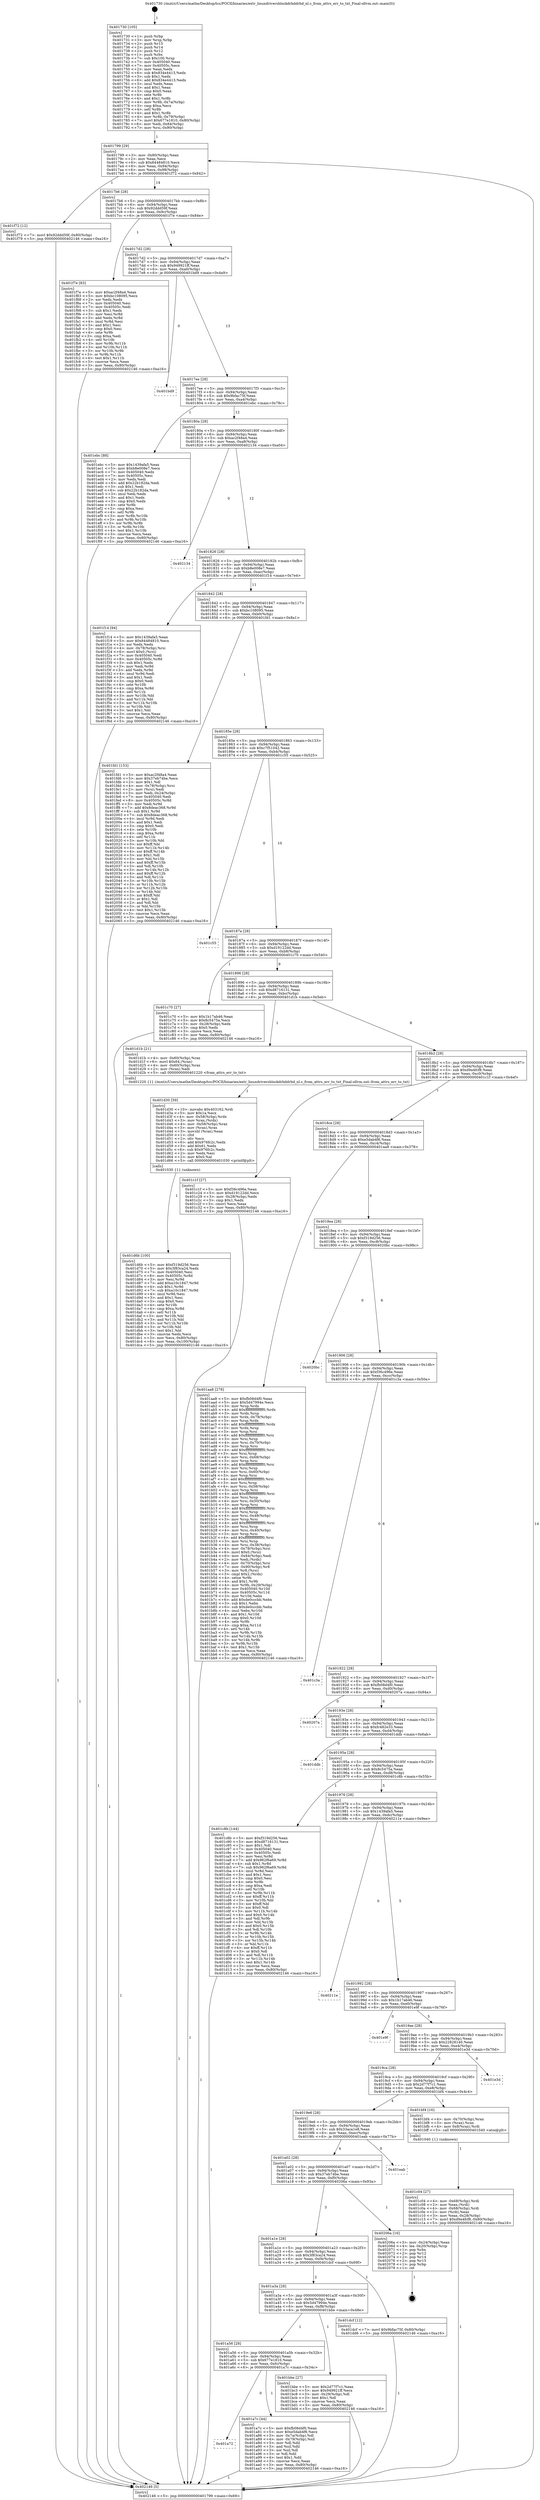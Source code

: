 digraph "0x401730" {
  label = "0x401730 (/mnt/c/Users/mathe/Desktop/tcc/POCII/binaries/extr_linuxdriversblockdrbddrbd_nl.c_from_attrs_err_to_txt_Final-ollvm.out::main(0))"
  labelloc = "t"
  node[shape=record]

  Entry [label="",width=0.3,height=0.3,shape=circle,fillcolor=black,style=filled]
  "0x401799" [label="{
     0x401799 [29]\l
     | [instrs]\l
     &nbsp;&nbsp;0x401799 \<+3\>: mov -0x80(%rbp),%eax\l
     &nbsp;&nbsp;0x40179c \<+2\>: mov %eax,%ecx\l
     &nbsp;&nbsp;0x40179e \<+6\>: sub $0x84484810,%ecx\l
     &nbsp;&nbsp;0x4017a4 \<+6\>: mov %eax,-0x94(%rbp)\l
     &nbsp;&nbsp;0x4017aa \<+6\>: mov %ecx,-0x98(%rbp)\l
     &nbsp;&nbsp;0x4017b0 \<+6\>: je 0000000000401f72 \<main+0x842\>\l
  }"]
  "0x401f72" [label="{
     0x401f72 [12]\l
     | [instrs]\l
     &nbsp;&nbsp;0x401f72 \<+7\>: movl $0x92ddd59f,-0x80(%rbp)\l
     &nbsp;&nbsp;0x401f79 \<+5\>: jmp 0000000000402146 \<main+0xa16\>\l
  }"]
  "0x4017b6" [label="{
     0x4017b6 [28]\l
     | [instrs]\l
     &nbsp;&nbsp;0x4017b6 \<+5\>: jmp 00000000004017bb \<main+0x8b\>\l
     &nbsp;&nbsp;0x4017bb \<+6\>: mov -0x94(%rbp),%eax\l
     &nbsp;&nbsp;0x4017c1 \<+5\>: sub $0x92ddd59f,%eax\l
     &nbsp;&nbsp;0x4017c6 \<+6\>: mov %eax,-0x9c(%rbp)\l
     &nbsp;&nbsp;0x4017cc \<+6\>: je 0000000000401f7e \<main+0x84e\>\l
  }"]
  Exit [label="",width=0.3,height=0.3,shape=circle,fillcolor=black,style=filled,peripheries=2]
  "0x401f7e" [label="{
     0x401f7e [83]\l
     | [instrs]\l
     &nbsp;&nbsp;0x401f7e \<+5\>: mov $0xac2f48a4,%eax\l
     &nbsp;&nbsp;0x401f83 \<+5\>: mov $0xbc108095,%ecx\l
     &nbsp;&nbsp;0x401f88 \<+2\>: xor %edx,%edx\l
     &nbsp;&nbsp;0x401f8a \<+7\>: mov 0x405040,%esi\l
     &nbsp;&nbsp;0x401f91 \<+7\>: mov 0x40505c,%edi\l
     &nbsp;&nbsp;0x401f98 \<+3\>: sub $0x1,%edx\l
     &nbsp;&nbsp;0x401f9b \<+3\>: mov %esi,%r8d\l
     &nbsp;&nbsp;0x401f9e \<+3\>: add %edx,%r8d\l
     &nbsp;&nbsp;0x401fa1 \<+4\>: imul %r8d,%esi\l
     &nbsp;&nbsp;0x401fa5 \<+3\>: and $0x1,%esi\l
     &nbsp;&nbsp;0x401fa8 \<+3\>: cmp $0x0,%esi\l
     &nbsp;&nbsp;0x401fab \<+4\>: sete %r9b\l
     &nbsp;&nbsp;0x401faf \<+3\>: cmp $0xa,%edi\l
     &nbsp;&nbsp;0x401fb2 \<+4\>: setl %r10b\l
     &nbsp;&nbsp;0x401fb6 \<+3\>: mov %r9b,%r11b\l
     &nbsp;&nbsp;0x401fb9 \<+3\>: and %r10b,%r11b\l
     &nbsp;&nbsp;0x401fbc \<+3\>: xor %r10b,%r9b\l
     &nbsp;&nbsp;0x401fbf \<+3\>: or %r9b,%r11b\l
     &nbsp;&nbsp;0x401fc2 \<+4\>: test $0x1,%r11b\l
     &nbsp;&nbsp;0x401fc6 \<+3\>: cmovne %ecx,%eax\l
     &nbsp;&nbsp;0x401fc9 \<+3\>: mov %eax,-0x80(%rbp)\l
     &nbsp;&nbsp;0x401fcc \<+5\>: jmp 0000000000402146 \<main+0xa16\>\l
  }"]
  "0x4017d2" [label="{
     0x4017d2 [28]\l
     | [instrs]\l
     &nbsp;&nbsp;0x4017d2 \<+5\>: jmp 00000000004017d7 \<main+0xa7\>\l
     &nbsp;&nbsp;0x4017d7 \<+6\>: mov -0x94(%rbp),%eax\l
     &nbsp;&nbsp;0x4017dd \<+5\>: sub $0x949921ff,%eax\l
     &nbsp;&nbsp;0x4017e2 \<+6\>: mov %eax,-0xa0(%rbp)\l
     &nbsp;&nbsp;0x4017e8 \<+6\>: je 0000000000401bd9 \<main+0x4a9\>\l
  }"]
  "0x401d6b" [label="{
     0x401d6b [100]\l
     | [instrs]\l
     &nbsp;&nbsp;0x401d6b \<+5\>: mov $0xf319d256,%ecx\l
     &nbsp;&nbsp;0x401d70 \<+5\>: mov $0x3f83ca24,%edx\l
     &nbsp;&nbsp;0x401d75 \<+7\>: mov 0x405040,%esi\l
     &nbsp;&nbsp;0x401d7c \<+8\>: mov 0x40505c,%r8d\l
     &nbsp;&nbsp;0x401d84 \<+3\>: mov %esi,%r9d\l
     &nbsp;&nbsp;0x401d87 \<+7\>: add $0xa10c1847,%r9d\l
     &nbsp;&nbsp;0x401d8e \<+4\>: sub $0x1,%r9d\l
     &nbsp;&nbsp;0x401d92 \<+7\>: sub $0xa10c1847,%r9d\l
     &nbsp;&nbsp;0x401d99 \<+4\>: imul %r9d,%esi\l
     &nbsp;&nbsp;0x401d9d \<+3\>: and $0x1,%esi\l
     &nbsp;&nbsp;0x401da0 \<+3\>: cmp $0x0,%esi\l
     &nbsp;&nbsp;0x401da3 \<+4\>: sete %r10b\l
     &nbsp;&nbsp;0x401da7 \<+4\>: cmp $0xa,%r8d\l
     &nbsp;&nbsp;0x401dab \<+4\>: setl %r11b\l
     &nbsp;&nbsp;0x401daf \<+3\>: mov %r10b,%bl\l
     &nbsp;&nbsp;0x401db2 \<+3\>: and %r11b,%bl\l
     &nbsp;&nbsp;0x401db5 \<+3\>: xor %r11b,%r10b\l
     &nbsp;&nbsp;0x401db8 \<+3\>: or %r10b,%bl\l
     &nbsp;&nbsp;0x401dbb \<+3\>: test $0x1,%bl\l
     &nbsp;&nbsp;0x401dbe \<+3\>: cmovne %edx,%ecx\l
     &nbsp;&nbsp;0x401dc1 \<+3\>: mov %ecx,-0x80(%rbp)\l
     &nbsp;&nbsp;0x401dc4 \<+6\>: mov %eax,-0x100(%rbp)\l
     &nbsp;&nbsp;0x401dca \<+5\>: jmp 0000000000402146 \<main+0xa16\>\l
  }"]
  "0x401bd9" [label="{
     0x401bd9\l
  }", style=dashed]
  "0x4017ee" [label="{
     0x4017ee [28]\l
     | [instrs]\l
     &nbsp;&nbsp;0x4017ee \<+5\>: jmp 00000000004017f3 \<main+0xc3\>\l
     &nbsp;&nbsp;0x4017f3 \<+6\>: mov -0x94(%rbp),%eax\l
     &nbsp;&nbsp;0x4017f9 \<+5\>: sub $0x9bfac75f,%eax\l
     &nbsp;&nbsp;0x4017fe \<+6\>: mov %eax,-0xa4(%rbp)\l
     &nbsp;&nbsp;0x401804 \<+6\>: je 0000000000401ebc \<main+0x78c\>\l
  }"]
  "0x401d30" [label="{
     0x401d30 [59]\l
     | [instrs]\l
     &nbsp;&nbsp;0x401d30 \<+10\>: movabs $0x403162,%rdi\l
     &nbsp;&nbsp;0x401d3a \<+5\>: mov $0x1a,%ecx\l
     &nbsp;&nbsp;0x401d3f \<+4\>: mov -0x58(%rbp),%rdx\l
     &nbsp;&nbsp;0x401d43 \<+3\>: mov %rax,(%rdx)\l
     &nbsp;&nbsp;0x401d46 \<+4\>: mov -0x58(%rbp),%rax\l
     &nbsp;&nbsp;0x401d4a \<+3\>: mov (%rax),%rax\l
     &nbsp;&nbsp;0x401d4d \<+3\>: movsbl (%rax),%eax\l
     &nbsp;&nbsp;0x401d50 \<+1\>: cltd\l
     &nbsp;&nbsp;0x401d51 \<+2\>: idiv %ecx\l
     &nbsp;&nbsp;0x401d53 \<+6\>: add $0x976fc2c,%edx\l
     &nbsp;&nbsp;0x401d59 \<+3\>: add $0x61,%edx\l
     &nbsp;&nbsp;0x401d5c \<+6\>: sub $0x976fc2c,%edx\l
     &nbsp;&nbsp;0x401d62 \<+2\>: mov %edx,%esi\l
     &nbsp;&nbsp;0x401d64 \<+2\>: mov $0x0,%al\l
     &nbsp;&nbsp;0x401d66 \<+5\>: call 0000000000401030 \<printf@plt\>\l
     | [calls]\l
     &nbsp;&nbsp;0x401030 \{1\} (unknown)\l
  }"]
  "0x401ebc" [label="{
     0x401ebc [88]\l
     | [instrs]\l
     &nbsp;&nbsp;0x401ebc \<+5\>: mov $0x1439afa5,%eax\l
     &nbsp;&nbsp;0x401ec1 \<+5\>: mov $0xb8e008e7,%ecx\l
     &nbsp;&nbsp;0x401ec6 \<+7\>: mov 0x405040,%edx\l
     &nbsp;&nbsp;0x401ecd \<+7\>: mov 0x40505c,%esi\l
     &nbsp;&nbsp;0x401ed4 \<+2\>: mov %edx,%edi\l
     &nbsp;&nbsp;0x401ed6 \<+6\>: add $0x22b182da,%edi\l
     &nbsp;&nbsp;0x401edc \<+3\>: sub $0x1,%edi\l
     &nbsp;&nbsp;0x401edf \<+6\>: sub $0x22b182da,%edi\l
     &nbsp;&nbsp;0x401ee5 \<+3\>: imul %edi,%edx\l
     &nbsp;&nbsp;0x401ee8 \<+3\>: and $0x1,%edx\l
     &nbsp;&nbsp;0x401eeb \<+3\>: cmp $0x0,%edx\l
     &nbsp;&nbsp;0x401eee \<+4\>: sete %r8b\l
     &nbsp;&nbsp;0x401ef2 \<+3\>: cmp $0xa,%esi\l
     &nbsp;&nbsp;0x401ef5 \<+4\>: setl %r9b\l
     &nbsp;&nbsp;0x401ef9 \<+3\>: mov %r8b,%r10b\l
     &nbsp;&nbsp;0x401efc \<+3\>: and %r9b,%r10b\l
     &nbsp;&nbsp;0x401eff \<+3\>: xor %r9b,%r8b\l
     &nbsp;&nbsp;0x401f02 \<+3\>: or %r8b,%r10b\l
     &nbsp;&nbsp;0x401f05 \<+4\>: test $0x1,%r10b\l
     &nbsp;&nbsp;0x401f09 \<+3\>: cmovne %ecx,%eax\l
     &nbsp;&nbsp;0x401f0c \<+3\>: mov %eax,-0x80(%rbp)\l
     &nbsp;&nbsp;0x401f0f \<+5\>: jmp 0000000000402146 \<main+0xa16\>\l
  }"]
  "0x40180a" [label="{
     0x40180a [28]\l
     | [instrs]\l
     &nbsp;&nbsp;0x40180a \<+5\>: jmp 000000000040180f \<main+0xdf\>\l
     &nbsp;&nbsp;0x40180f \<+6\>: mov -0x94(%rbp),%eax\l
     &nbsp;&nbsp;0x401815 \<+5\>: sub $0xac2f48a4,%eax\l
     &nbsp;&nbsp;0x40181a \<+6\>: mov %eax,-0xa8(%rbp)\l
     &nbsp;&nbsp;0x401820 \<+6\>: je 0000000000402134 \<main+0xa04\>\l
  }"]
  "0x401c04" [label="{
     0x401c04 [27]\l
     | [instrs]\l
     &nbsp;&nbsp;0x401c04 \<+4\>: mov -0x68(%rbp),%rdi\l
     &nbsp;&nbsp;0x401c08 \<+2\>: mov %eax,(%rdi)\l
     &nbsp;&nbsp;0x401c0a \<+4\>: mov -0x68(%rbp),%rdi\l
     &nbsp;&nbsp;0x401c0e \<+2\>: mov (%rdi),%eax\l
     &nbsp;&nbsp;0x401c10 \<+3\>: mov %eax,-0x28(%rbp)\l
     &nbsp;&nbsp;0x401c13 \<+7\>: movl $0xd9a4fcf8,-0x80(%rbp)\l
     &nbsp;&nbsp;0x401c1a \<+5\>: jmp 0000000000402146 \<main+0xa16\>\l
  }"]
  "0x402134" [label="{
     0x402134\l
  }", style=dashed]
  "0x401826" [label="{
     0x401826 [28]\l
     | [instrs]\l
     &nbsp;&nbsp;0x401826 \<+5\>: jmp 000000000040182b \<main+0xfb\>\l
     &nbsp;&nbsp;0x40182b \<+6\>: mov -0x94(%rbp),%eax\l
     &nbsp;&nbsp;0x401831 \<+5\>: sub $0xb8e008e7,%eax\l
     &nbsp;&nbsp;0x401836 \<+6\>: mov %eax,-0xac(%rbp)\l
     &nbsp;&nbsp;0x40183c \<+6\>: je 0000000000401f14 \<main+0x7e4\>\l
  }"]
  "0x401730" [label="{
     0x401730 [105]\l
     | [instrs]\l
     &nbsp;&nbsp;0x401730 \<+1\>: push %rbp\l
     &nbsp;&nbsp;0x401731 \<+3\>: mov %rsp,%rbp\l
     &nbsp;&nbsp;0x401734 \<+2\>: push %r15\l
     &nbsp;&nbsp;0x401736 \<+2\>: push %r14\l
     &nbsp;&nbsp;0x401738 \<+2\>: push %r12\l
     &nbsp;&nbsp;0x40173a \<+1\>: push %rbx\l
     &nbsp;&nbsp;0x40173b \<+7\>: sub $0x100,%rsp\l
     &nbsp;&nbsp;0x401742 \<+7\>: mov 0x405040,%eax\l
     &nbsp;&nbsp;0x401749 \<+7\>: mov 0x40505c,%ecx\l
     &nbsp;&nbsp;0x401750 \<+2\>: mov %eax,%edx\l
     &nbsp;&nbsp;0x401752 \<+6\>: sub $0x834e4413,%edx\l
     &nbsp;&nbsp;0x401758 \<+3\>: sub $0x1,%edx\l
     &nbsp;&nbsp;0x40175b \<+6\>: add $0x834e4413,%edx\l
     &nbsp;&nbsp;0x401761 \<+3\>: imul %edx,%eax\l
     &nbsp;&nbsp;0x401764 \<+3\>: and $0x1,%eax\l
     &nbsp;&nbsp;0x401767 \<+3\>: cmp $0x0,%eax\l
     &nbsp;&nbsp;0x40176a \<+4\>: sete %r8b\l
     &nbsp;&nbsp;0x40176e \<+4\>: and $0x1,%r8b\l
     &nbsp;&nbsp;0x401772 \<+4\>: mov %r8b,-0x7a(%rbp)\l
     &nbsp;&nbsp;0x401776 \<+3\>: cmp $0xa,%ecx\l
     &nbsp;&nbsp;0x401779 \<+4\>: setl %r8b\l
     &nbsp;&nbsp;0x40177d \<+4\>: and $0x1,%r8b\l
     &nbsp;&nbsp;0x401781 \<+4\>: mov %r8b,-0x79(%rbp)\l
     &nbsp;&nbsp;0x401785 \<+7\>: movl $0x677e1810,-0x80(%rbp)\l
     &nbsp;&nbsp;0x40178c \<+6\>: mov %edi,-0x84(%rbp)\l
     &nbsp;&nbsp;0x401792 \<+7\>: mov %rsi,-0x90(%rbp)\l
  }"]
  "0x401f14" [label="{
     0x401f14 [94]\l
     | [instrs]\l
     &nbsp;&nbsp;0x401f14 \<+5\>: mov $0x1439afa5,%eax\l
     &nbsp;&nbsp;0x401f19 \<+5\>: mov $0x84484810,%ecx\l
     &nbsp;&nbsp;0x401f1e \<+2\>: xor %edx,%edx\l
     &nbsp;&nbsp;0x401f20 \<+4\>: mov -0x78(%rbp),%rsi\l
     &nbsp;&nbsp;0x401f24 \<+6\>: movl $0x0,(%rsi)\l
     &nbsp;&nbsp;0x401f2a \<+7\>: mov 0x405040,%edi\l
     &nbsp;&nbsp;0x401f31 \<+8\>: mov 0x40505c,%r8d\l
     &nbsp;&nbsp;0x401f39 \<+3\>: sub $0x1,%edx\l
     &nbsp;&nbsp;0x401f3c \<+3\>: mov %edi,%r9d\l
     &nbsp;&nbsp;0x401f3f \<+3\>: add %edx,%r9d\l
     &nbsp;&nbsp;0x401f42 \<+4\>: imul %r9d,%edi\l
     &nbsp;&nbsp;0x401f46 \<+3\>: and $0x1,%edi\l
     &nbsp;&nbsp;0x401f49 \<+3\>: cmp $0x0,%edi\l
     &nbsp;&nbsp;0x401f4c \<+4\>: sete %r10b\l
     &nbsp;&nbsp;0x401f50 \<+4\>: cmp $0xa,%r8d\l
     &nbsp;&nbsp;0x401f54 \<+4\>: setl %r11b\l
     &nbsp;&nbsp;0x401f58 \<+3\>: mov %r10b,%bl\l
     &nbsp;&nbsp;0x401f5b \<+3\>: and %r11b,%bl\l
     &nbsp;&nbsp;0x401f5e \<+3\>: xor %r11b,%r10b\l
     &nbsp;&nbsp;0x401f61 \<+3\>: or %r10b,%bl\l
     &nbsp;&nbsp;0x401f64 \<+3\>: test $0x1,%bl\l
     &nbsp;&nbsp;0x401f67 \<+3\>: cmovne %ecx,%eax\l
     &nbsp;&nbsp;0x401f6a \<+3\>: mov %eax,-0x80(%rbp)\l
     &nbsp;&nbsp;0x401f6d \<+5\>: jmp 0000000000402146 \<main+0xa16\>\l
  }"]
  "0x401842" [label="{
     0x401842 [28]\l
     | [instrs]\l
     &nbsp;&nbsp;0x401842 \<+5\>: jmp 0000000000401847 \<main+0x117\>\l
     &nbsp;&nbsp;0x401847 \<+6\>: mov -0x94(%rbp),%eax\l
     &nbsp;&nbsp;0x40184d \<+5\>: sub $0xbc108095,%eax\l
     &nbsp;&nbsp;0x401852 \<+6\>: mov %eax,-0xb0(%rbp)\l
     &nbsp;&nbsp;0x401858 \<+6\>: je 0000000000401fd1 \<main+0x8a1\>\l
  }"]
  "0x402146" [label="{
     0x402146 [5]\l
     | [instrs]\l
     &nbsp;&nbsp;0x402146 \<+5\>: jmp 0000000000401799 \<main+0x69\>\l
  }"]
  "0x401fd1" [label="{
     0x401fd1 [153]\l
     | [instrs]\l
     &nbsp;&nbsp;0x401fd1 \<+5\>: mov $0xac2f48a4,%eax\l
     &nbsp;&nbsp;0x401fd6 \<+5\>: mov $0x37eb74be,%ecx\l
     &nbsp;&nbsp;0x401fdb \<+2\>: mov $0x1,%dl\l
     &nbsp;&nbsp;0x401fdd \<+4\>: mov -0x78(%rbp),%rsi\l
     &nbsp;&nbsp;0x401fe1 \<+2\>: mov (%rsi),%edi\l
     &nbsp;&nbsp;0x401fe3 \<+3\>: mov %edi,-0x24(%rbp)\l
     &nbsp;&nbsp;0x401fe6 \<+7\>: mov 0x405040,%edi\l
     &nbsp;&nbsp;0x401fed \<+8\>: mov 0x40505c,%r8d\l
     &nbsp;&nbsp;0x401ff5 \<+3\>: mov %edi,%r9d\l
     &nbsp;&nbsp;0x401ff8 \<+7\>: add $0x8deac368,%r9d\l
     &nbsp;&nbsp;0x401fff \<+4\>: sub $0x1,%r9d\l
     &nbsp;&nbsp;0x402003 \<+7\>: sub $0x8deac368,%r9d\l
     &nbsp;&nbsp;0x40200a \<+4\>: imul %r9d,%edi\l
     &nbsp;&nbsp;0x40200e \<+3\>: and $0x1,%edi\l
     &nbsp;&nbsp;0x402011 \<+3\>: cmp $0x0,%edi\l
     &nbsp;&nbsp;0x402014 \<+4\>: sete %r10b\l
     &nbsp;&nbsp;0x402018 \<+4\>: cmp $0xa,%r8d\l
     &nbsp;&nbsp;0x40201c \<+4\>: setl %r11b\l
     &nbsp;&nbsp;0x402020 \<+3\>: mov %r10b,%bl\l
     &nbsp;&nbsp;0x402023 \<+3\>: xor $0xff,%bl\l
     &nbsp;&nbsp;0x402026 \<+3\>: mov %r11b,%r14b\l
     &nbsp;&nbsp;0x402029 \<+4\>: xor $0xff,%r14b\l
     &nbsp;&nbsp;0x40202d \<+3\>: xor $0x1,%dl\l
     &nbsp;&nbsp;0x402030 \<+3\>: mov %bl,%r15b\l
     &nbsp;&nbsp;0x402033 \<+4\>: and $0xff,%r15b\l
     &nbsp;&nbsp;0x402037 \<+3\>: and %dl,%r10b\l
     &nbsp;&nbsp;0x40203a \<+3\>: mov %r14b,%r12b\l
     &nbsp;&nbsp;0x40203d \<+4\>: and $0xff,%r12b\l
     &nbsp;&nbsp;0x402041 \<+3\>: and %dl,%r11b\l
     &nbsp;&nbsp;0x402044 \<+3\>: or %r10b,%r15b\l
     &nbsp;&nbsp;0x402047 \<+3\>: or %r11b,%r12b\l
     &nbsp;&nbsp;0x40204a \<+3\>: xor %r12b,%r15b\l
     &nbsp;&nbsp;0x40204d \<+3\>: or %r14b,%bl\l
     &nbsp;&nbsp;0x402050 \<+3\>: xor $0xff,%bl\l
     &nbsp;&nbsp;0x402053 \<+3\>: or $0x1,%dl\l
     &nbsp;&nbsp;0x402056 \<+2\>: and %dl,%bl\l
     &nbsp;&nbsp;0x402058 \<+3\>: or %bl,%r15b\l
     &nbsp;&nbsp;0x40205b \<+4\>: test $0x1,%r15b\l
     &nbsp;&nbsp;0x40205f \<+3\>: cmovne %ecx,%eax\l
     &nbsp;&nbsp;0x402062 \<+3\>: mov %eax,-0x80(%rbp)\l
     &nbsp;&nbsp;0x402065 \<+5\>: jmp 0000000000402146 \<main+0xa16\>\l
  }"]
  "0x40185e" [label="{
     0x40185e [28]\l
     | [instrs]\l
     &nbsp;&nbsp;0x40185e \<+5\>: jmp 0000000000401863 \<main+0x133\>\l
     &nbsp;&nbsp;0x401863 \<+6\>: mov -0x94(%rbp),%eax\l
     &nbsp;&nbsp;0x401869 \<+5\>: sub $0xc7f51042,%eax\l
     &nbsp;&nbsp;0x40186e \<+6\>: mov %eax,-0xb4(%rbp)\l
     &nbsp;&nbsp;0x401874 \<+6\>: je 0000000000401c55 \<main+0x525\>\l
  }"]
  "0x401a72" [label="{
     0x401a72\l
  }", style=dashed]
  "0x401c55" [label="{
     0x401c55\l
  }", style=dashed]
  "0x40187a" [label="{
     0x40187a [28]\l
     | [instrs]\l
     &nbsp;&nbsp;0x40187a \<+5\>: jmp 000000000040187f \<main+0x14f\>\l
     &nbsp;&nbsp;0x40187f \<+6\>: mov -0x94(%rbp),%eax\l
     &nbsp;&nbsp;0x401885 \<+5\>: sub $0xd19122dd,%eax\l
     &nbsp;&nbsp;0x40188a \<+6\>: mov %eax,-0xb8(%rbp)\l
     &nbsp;&nbsp;0x401890 \<+6\>: je 0000000000401c70 \<main+0x540\>\l
  }"]
  "0x401a7c" [label="{
     0x401a7c [44]\l
     | [instrs]\l
     &nbsp;&nbsp;0x401a7c \<+5\>: mov $0xfb08d4f0,%eax\l
     &nbsp;&nbsp;0x401a81 \<+5\>: mov $0xe5dab4f6,%ecx\l
     &nbsp;&nbsp;0x401a86 \<+3\>: mov -0x7a(%rbp),%dl\l
     &nbsp;&nbsp;0x401a89 \<+4\>: mov -0x79(%rbp),%sil\l
     &nbsp;&nbsp;0x401a8d \<+3\>: mov %dl,%dil\l
     &nbsp;&nbsp;0x401a90 \<+3\>: and %sil,%dil\l
     &nbsp;&nbsp;0x401a93 \<+3\>: xor %sil,%dl\l
     &nbsp;&nbsp;0x401a96 \<+3\>: or %dl,%dil\l
     &nbsp;&nbsp;0x401a99 \<+4\>: test $0x1,%dil\l
     &nbsp;&nbsp;0x401a9d \<+3\>: cmovne %ecx,%eax\l
     &nbsp;&nbsp;0x401aa0 \<+3\>: mov %eax,-0x80(%rbp)\l
     &nbsp;&nbsp;0x401aa3 \<+5\>: jmp 0000000000402146 \<main+0xa16\>\l
  }"]
  "0x401c70" [label="{
     0x401c70 [27]\l
     | [instrs]\l
     &nbsp;&nbsp;0x401c70 \<+5\>: mov $0x1b17ab46,%eax\l
     &nbsp;&nbsp;0x401c75 \<+5\>: mov $0x8c5475a,%ecx\l
     &nbsp;&nbsp;0x401c7a \<+3\>: mov -0x28(%rbp),%edx\l
     &nbsp;&nbsp;0x401c7d \<+3\>: cmp $0x0,%edx\l
     &nbsp;&nbsp;0x401c80 \<+3\>: cmove %ecx,%eax\l
     &nbsp;&nbsp;0x401c83 \<+3\>: mov %eax,-0x80(%rbp)\l
     &nbsp;&nbsp;0x401c86 \<+5\>: jmp 0000000000402146 \<main+0xa16\>\l
  }"]
  "0x401896" [label="{
     0x401896 [28]\l
     | [instrs]\l
     &nbsp;&nbsp;0x401896 \<+5\>: jmp 000000000040189b \<main+0x16b\>\l
     &nbsp;&nbsp;0x40189b \<+6\>: mov -0x94(%rbp),%eax\l
     &nbsp;&nbsp;0x4018a1 \<+5\>: sub $0xd8716131,%eax\l
     &nbsp;&nbsp;0x4018a6 \<+6\>: mov %eax,-0xbc(%rbp)\l
     &nbsp;&nbsp;0x4018ac \<+6\>: je 0000000000401d1b \<main+0x5eb\>\l
  }"]
  "0x401a56" [label="{
     0x401a56 [28]\l
     | [instrs]\l
     &nbsp;&nbsp;0x401a56 \<+5\>: jmp 0000000000401a5b \<main+0x32b\>\l
     &nbsp;&nbsp;0x401a5b \<+6\>: mov -0x94(%rbp),%eax\l
     &nbsp;&nbsp;0x401a61 \<+5\>: sub $0x677e1810,%eax\l
     &nbsp;&nbsp;0x401a66 \<+6\>: mov %eax,-0xfc(%rbp)\l
     &nbsp;&nbsp;0x401a6c \<+6\>: je 0000000000401a7c \<main+0x34c\>\l
  }"]
  "0x401d1b" [label="{
     0x401d1b [21]\l
     | [instrs]\l
     &nbsp;&nbsp;0x401d1b \<+4\>: mov -0x60(%rbp),%rax\l
     &nbsp;&nbsp;0x401d1f \<+6\>: movl $0x64,(%rax)\l
     &nbsp;&nbsp;0x401d25 \<+4\>: mov -0x60(%rbp),%rax\l
     &nbsp;&nbsp;0x401d29 \<+2\>: mov (%rax),%edi\l
     &nbsp;&nbsp;0x401d2b \<+5\>: call 0000000000401220 \<from_attrs_err_to_txt\>\l
     | [calls]\l
     &nbsp;&nbsp;0x401220 \{1\} (/mnt/c/Users/mathe/Desktop/tcc/POCII/binaries/extr_linuxdriversblockdrbddrbd_nl.c_from_attrs_err_to_txt_Final-ollvm.out::from_attrs_err_to_txt)\l
  }"]
  "0x4018b2" [label="{
     0x4018b2 [28]\l
     | [instrs]\l
     &nbsp;&nbsp;0x4018b2 \<+5\>: jmp 00000000004018b7 \<main+0x187\>\l
     &nbsp;&nbsp;0x4018b7 \<+6\>: mov -0x94(%rbp),%eax\l
     &nbsp;&nbsp;0x4018bd \<+5\>: sub $0xd9a4fcf8,%eax\l
     &nbsp;&nbsp;0x4018c2 \<+6\>: mov %eax,-0xc0(%rbp)\l
     &nbsp;&nbsp;0x4018c8 \<+6\>: je 0000000000401c1f \<main+0x4ef\>\l
  }"]
  "0x401bbe" [label="{
     0x401bbe [27]\l
     | [instrs]\l
     &nbsp;&nbsp;0x401bbe \<+5\>: mov $0x2d77f7c1,%eax\l
     &nbsp;&nbsp;0x401bc3 \<+5\>: mov $0x949921ff,%ecx\l
     &nbsp;&nbsp;0x401bc8 \<+3\>: mov -0x29(%rbp),%dl\l
     &nbsp;&nbsp;0x401bcb \<+3\>: test $0x1,%dl\l
     &nbsp;&nbsp;0x401bce \<+3\>: cmovne %ecx,%eax\l
     &nbsp;&nbsp;0x401bd1 \<+3\>: mov %eax,-0x80(%rbp)\l
     &nbsp;&nbsp;0x401bd4 \<+5\>: jmp 0000000000402146 \<main+0xa16\>\l
  }"]
  "0x401c1f" [label="{
     0x401c1f [27]\l
     | [instrs]\l
     &nbsp;&nbsp;0x401c1f \<+5\>: mov $0xf36c496e,%eax\l
     &nbsp;&nbsp;0x401c24 \<+5\>: mov $0xd19122dd,%ecx\l
     &nbsp;&nbsp;0x401c29 \<+3\>: mov -0x28(%rbp),%edx\l
     &nbsp;&nbsp;0x401c2c \<+3\>: cmp $0x1,%edx\l
     &nbsp;&nbsp;0x401c2f \<+3\>: cmovl %ecx,%eax\l
     &nbsp;&nbsp;0x401c32 \<+3\>: mov %eax,-0x80(%rbp)\l
     &nbsp;&nbsp;0x401c35 \<+5\>: jmp 0000000000402146 \<main+0xa16\>\l
  }"]
  "0x4018ce" [label="{
     0x4018ce [28]\l
     | [instrs]\l
     &nbsp;&nbsp;0x4018ce \<+5\>: jmp 00000000004018d3 \<main+0x1a3\>\l
     &nbsp;&nbsp;0x4018d3 \<+6\>: mov -0x94(%rbp),%eax\l
     &nbsp;&nbsp;0x4018d9 \<+5\>: sub $0xe5dab4f6,%eax\l
     &nbsp;&nbsp;0x4018de \<+6\>: mov %eax,-0xc4(%rbp)\l
     &nbsp;&nbsp;0x4018e4 \<+6\>: je 0000000000401aa8 \<main+0x378\>\l
  }"]
  "0x401a3a" [label="{
     0x401a3a [28]\l
     | [instrs]\l
     &nbsp;&nbsp;0x401a3a \<+5\>: jmp 0000000000401a3f \<main+0x30f\>\l
     &nbsp;&nbsp;0x401a3f \<+6\>: mov -0x94(%rbp),%eax\l
     &nbsp;&nbsp;0x401a45 \<+5\>: sub $0x5d47994e,%eax\l
     &nbsp;&nbsp;0x401a4a \<+6\>: mov %eax,-0xf8(%rbp)\l
     &nbsp;&nbsp;0x401a50 \<+6\>: je 0000000000401bbe \<main+0x48e\>\l
  }"]
  "0x401aa8" [label="{
     0x401aa8 [278]\l
     | [instrs]\l
     &nbsp;&nbsp;0x401aa8 \<+5\>: mov $0xfb08d4f0,%eax\l
     &nbsp;&nbsp;0x401aad \<+5\>: mov $0x5d47994e,%ecx\l
     &nbsp;&nbsp;0x401ab2 \<+3\>: mov %rsp,%rdx\l
     &nbsp;&nbsp;0x401ab5 \<+4\>: add $0xfffffffffffffff0,%rdx\l
     &nbsp;&nbsp;0x401ab9 \<+3\>: mov %rdx,%rsp\l
     &nbsp;&nbsp;0x401abc \<+4\>: mov %rdx,-0x78(%rbp)\l
     &nbsp;&nbsp;0x401ac0 \<+3\>: mov %rsp,%rdx\l
     &nbsp;&nbsp;0x401ac3 \<+4\>: add $0xfffffffffffffff0,%rdx\l
     &nbsp;&nbsp;0x401ac7 \<+3\>: mov %rdx,%rsp\l
     &nbsp;&nbsp;0x401aca \<+3\>: mov %rsp,%rsi\l
     &nbsp;&nbsp;0x401acd \<+4\>: add $0xfffffffffffffff0,%rsi\l
     &nbsp;&nbsp;0x401ad1 \<+3\>: mov %rsi,%rsp\l
     &nbsp;&nbsp;0x401ad4 \<+4\>: mov %rsi,-0x70(%rbp)\l
     &nbsp;&nbsp;0x401ad8 \<+3\>: mov %rsp,%rsi\l
     &nbsp;&nbsp;0x401adb \<+4\>: add $0xfffffffffffffff0,%rsi\l
     &nbsp;&nbsp;0x401adf \<+3\>: mov %rsi,%rsp\l
     &nbsp;&nbsp;0x401ae2 \<+4\>: mov %rsi,-0x68(%rbp)\l
     &nbsp;&nbsp;0x401ae6 \<+3\>: mov %rsp,%rsi\l
     &nbsp;&nbsp;0x401ae9 \<+4\>: add $0xfffffffffffffff0,%rsi\l
     &nbsp;&nbsp;0x401aed \<+3\>: mov %rsi,%rsp\l
     &nbsp;&nbsp;0x401af0 \<+4\>: mov %rsi,-0x60(%rbp)\l
     &nbsp;&nbsp;0x401af4 \<+3\>: mov %rsp,%rsi\l
     &nbsp;&nbsp;0x401af7 \<+4\>: add $0xfffffffffffffff0,%rsi\l
     &nbsp;&nbsp;0x401afb \<+3\>: mov %rsi,%rsp\l
     &nbsp;&nbsp;0x401afe \<+4\>: mov %rsi,-0x58(%rbp)\l
     &nbsp;&nbsp;0x401b02 \<+3\>: mov %rsp,%rsi\l
     &nbsp;&nbsp;0x401b05 \<+4\>: add $0xfffffffffffffff0,%rsi\l
     &nbsp;&nbsp;0x401b09 \<+3\>: mov %rsi,%rsp\l
     &nbsp;&nbsp;0x401b0c \<+4\>: mov %rsi,-0x50(%rbp)\l
     &nbsp;&nbsp;0x401b10 \<+3\>: mov %rsp,%rsi\l
     &nbsp;&nbsp;0x401b13 \<+4\>: add $0xfffffffffffffff0,%rsi\l
     &nbsp;&nbsp;0x401b17 \<+3\>: mov %rsi,%rsp\l
     &nbsp;&nbsp;0x401b1a \<+4\>: mov %rsi,-0x48(%rbp)\l
     &nbsp;&nbsp;0x401b1e \<+3\>: mov %rsp,%rsi\l
     &nbsp;&nbsp;0x401b21 \<+4\>: add $0xfffffffffffffff0,%rsi\l
     &nbsp;&nbsp;0x401b25 \<+3\>: mov %rsi,%rsp\l
     &nbsp;&nbsp;0x401b28 \<+4\>: mov %rsi,-0x40(%rbp)\l
     &nbsp;&nbsp;0x401b2c \<+3\>: mov %rsp,%rsi\l
     &nbsp;&nbsp;0x401b2f \<+4\>: add $0xfffffffffffffff0,%rsi\l
     &nbsp;&nbsp;0x401b33 \<+3\>: mov %rsi,%rsp\l
     &nbsp;&nbsp;0x401b36 \<+4\>: mov %rsi,-0x38(%rbp)\l
     &nbsp;&nbsp;0x401b3a \<+4\>: mov -0x78(%rbp),%rsi\l
     &nbsp;&nbsp;0x401b3e \<+6\>: movl $0x0,(%rsi)\l
     &nbsp;&nbsp;0x401b44 \<+6\>: mov -0x84(%rbp),%edi\l
     &nbsp;&nbsp;0x401b4a \<+2\>: mov %edi,(%rdx)\l
     &nbsp;&nbsp;0x401b4c \<+4\>: mov -0x70(%rbp),%rsi\l
     &nbsp;&nbsp;0x401b50 \<+7\>: mov -0x90(%rbp),%r8\l
     &nbsp;&nbsp;0x401b57 \<+3\>: mov %r8,(%rsi)\l
     &nbsp;&nbsp;0x401b5a \<+3\>: cmpl $0x2,(%rdx)\l
     &nbsp;&nbsp;0x401b5d \<+4\>: setne %r9b\l
     &nbsp;&nbsp;0x401b61 \<+4\>: and $0x1,%r9b\l
     &nbsp;&nbsp;0x401b65 \<+4\>: mov %r9b,-0x29(%rbp)\l
     &nbsp;&nbsp;0x401b69 \<+8\>: mov 0x405040,%r10d\l
     &nbsp;&nbsp;0x401b71 \<+8\>: mov 0x40505c,%r11d\l
     &nbsp;&nbsp;0x401b79 \<+3\>: mov %r10d,%ebx\l
     &nbsp;&nbsp;0x401b7c \<+6\>: add $0xde0cccbb,%ebx\l
     &nbsp;&nbsp;0x401b82 \<+3\>: sub $0x1,%ebx\l
     &nbsp;&nbsp;0x401b85 \<+6\>: sub $0xde0cccbb,%ebx\l
     &nbsp;&nbsp;0x401b8b \<+4\>: imul %ebx,%r10d\l
     &nbsp;&nbsp;0x401b8f \<+4\>: and $0x1,%r10d\l
     &nbsp;&nbsp;0x401b93 \<+4\>: cmp $0x0,%r10d\l
     &nbsp;&nbsp;0x401b97 \<+4\>: sete %r9b\l
     &nbsp;&nbsp;0x401b9b \<+4\>: cmp $0xa,%r11d\l
     &nbsp;&nbsp;0x401b9f \<+4\>: setl %r14b\l
     &nbsp;&nbsp;0x401ba3 \<+3\>: mov %r9b,%r15b\l
     &nbsp;&nbsp;0x401ba6 \<+3\>: and %r14b,%r15b\l
     &nbsp;&nbsp;0x401ba9 \<+3\>: xor %r14b,%r9b\l
     &nbsp;&nbsp;0x401bac \<+3\>: or %r9b,%r15b\l
     &nbsp;&nbsp;0x401baf \<+4\>: test $0x1,%r15b\l
     &nbsp;&nbsp;0x401bb3 \<+3\>: cmovne %ecx,%eax\l
     &nbsp;&nbsp;0x401bb6 \<+3\>: mov %eax,-0x80(%rbp)\l
     &nbsp;&nbsp;0x401bb9 \<+5\>: jmp 0000000000402146 \<main+0xa16\>\l
  }"]
  "0x4018ea" [label="{
     0x4018ea [28]\l
     | [instrs]\l
     &nbsp;&nbsp;0x4018ea \<+5\>: jmp 00000000004018ef \<main+0x1bf\>\l
     &nbsp;&nbsp;0x4018ef \<+6\>: mov -0x94(%rbp),%eax\l
     &nbsp;&nbsp;0x4018f5 \<+5\>: sub $0xf319d256,%eax\l
     &nbsp;&nbsp;0x4018fa \<+6\>: mov %eax,-0xc8(%rbp)\l
     &nbsp;&nbsp;0x401900 \<+6\>: je 00000000004020bc \<main+0x98c\>\l
  }"]
  "0x401dcf" [label="{
     0x401dcf [12]\l
     | [instrs]\l
     &nbsp;&nbsp;0x401dcf \<+7\>: movl $0x9bfac75f,-0x80(%rbp)\l
     &nbsp;&nbsp;0x401dd6 \<+5\>: jmp 0000000000402146 \<main+0xa16\>\l
  }"]
  "0x4020bc" [label="{
     0x4020bc\l
  }", style=dashed]
  "0x401906" [label="{
     0x401906 [28]\l
     | [instrs]\l
     &nbsp;&nbsp;0x401906 \<+5\>: jmp 000000000040190b \<main+0x1db\>\l
     &nbsp;&nbsp;0x40190b \<+6\>: mov -0x94(%rbp),%eax\l
     &nbsp;&nbsp;0x401911 \<+5\>: sub $0xf36c496e,%eax\l
     &nbsp;&nbsp;0x401916 \<+6\>: mov %eax,-0xcc(%rbp)\l
     &nbsp;&nbsp;0x40191c \<+6\>: je 0000000000401c3a \<main+0x50a\>\l
  }"]
  "0x401a1e" [label="{
     0x401a1e [28]\l
     | [instrs]\l
     &nbsp;&nbsp;0x401a1e \<+5\>: jmp 0000000000401a23 \<main+0x2f3\>\l
     &nbsp;&nbsp;0x401a23 \<+6\>: mov -0x94(%rbp),%eax\l
     &nbsp;&nbsp;0x401a29 \<+5\>: sub $0x3f83ca24,%eax\l
     &nbsp;&nbsp;0x401a2e \<+6\>: mov %eax,-0xf4(%rbp)\l
     &nbsp;&nbsp;0x401a34 \<+6\>: je 0000000000401dcf \<main+0x69f\>\l
  }"]
  "0x401c3a" [label="{
     0x401c3a\l
  }", style=dashed]
  "0x401922" [label="{
     0x401922 [28]\l
     | [instrs]\l
     &nbsp;&nbsp;0x401922 \<+5\>: jmp 0000000000401927 \<main+0x1f7\>\l
     &nbsp;&nbsp;0x401927 \<+6\>: mov -0x94(%rbp),%eax\l
     &nbsp;&nbsp;0x40192d \<+5\>: sub $0xfb08d4f0,%eax\l
     &nbsp;&nbsp;0x401932 \<+6\>: mov %eax,-0xd0(%rbp)\l
     &nbsp;&nbsp;0x401938 \<+6\>: je 000000000040207a \<main+0x94a\>\l
  }"]
  "0x40206a" [label="{
     0x40206a [16]\l
     | [instrs]\l
     &nbsp;&nbsp;0x40206a \<+3\>: mov -0x24(%rbp),%eax\l
     &nbsp;&nbsp;0x40206d \<+4\>: lea -0x20(%rbp),%rsp\l
     &nbsp;&nbsp;0x402071 \<+1\>: pop %rbx\l
     &nbsp;&nbsp;0x402072 \<+2\>: pop %r12\l
     &nbsp;&nbsp;0x402074 \<+2\>: pop %r14\l
     &nbsp;&nbsp;0x402076 \<+2\>: pop %r15\l
     &nbsp;&nbsp;0x402078 \<+1\>: pop %rbp\l
     &nbsp;&nbsp;0x402079 \<+1\>: ret\l
  }"]
  "0x40207a" [label="{
     0x40207a\l
  }", style=dashed]
  "0x40193e" [label="{
     0x40193e [28]\l
     | [instrs]\l
     &nbsp;&nbsp;0x40193e \<+5\>: jmp 0000000000401943 \<main+0x213\>\l
     &nbsp;&nbsp;0x401943 \<+6\>: mov -0x94(%rbp),%eax\l
     &nbsp;&nbsp;0x401949 \<+5\>: sub $0xfc482e33,%eax\l
     &nbsp;&nbsp;0x40194e \<+6\>: mov %eax,-0xd4(%rbp)\l
     &nbsp;&nbsp;0x401954 \<+6\>: je 0000000000401ddb \<main+0x6ab\>\l
  }"]
  "0x401a02" [label="{
     0x401a02 [28]\l
     | [instrs]\l
     &nbsp;&nbsp;0x401a02 \<+5\>: jmp 0000000000401a07 \<main+0x2d7\>\l
     &nbsp;&nbsp;0x401a07 \<+6\>: mov -0x94(%rbp),%eax\l
     &nbsp;&nbsp;0x401a0d \<+5\>: sub $0x37eb74be,%eax\l
     &nbsp;&nbsp;0x401a12 \<+6\>: mov %eax,-0xf0(%rbp)\l
     &nbsp;&nbsp;0x401a18 \<+6\>: je 000000000040206a \<main+0x93a\>\l
  }"]
  "0x401ddb" [label="{
     0x401ddb\l
  }", style=dashed]
  "0x40195a" [label="{
     0x40195a [28]\l
     | [instrs]\l
     &nbsp;&nbsp;0x40195a \<+5\>: jmp 000000000040195f \<main+0x22f\>\l
     &nbsp;&nbsp;0x40195f \<+6\>: mov -0x94(%rbp),%eax\l
     &nbsp;&nbsp;0x401965 \<+5\>: sub $0x8c5475a,%eax\l
     &nbsp;&nbsp;0x40196a \<+6\>: mov %eax,-0xd8(%rbp)\l
     &nbsp;&nbsp;0x401970 \<+6\>: je 0000000000401c8b \<main+0x55b\>\l
  }"]
  "0x401eab" [label="{
     0x401eab\l
  }", style=dashed]
  "0x401c8b" [label="{
     0x401c8b [144]\l
     | [instrs]\l
     &nbsp;&nbsp;0x401c8b \<+5\>: mov $0xf319d256,%eax\l
     &nbsp;&nbsp;0x401c90 \<+5\>: mov $0xd8716131,%ecx\l
     &nbsp;&nbsp;0x401c95 \<+2\>: mov $0x1,%dl\l
     &nbsp;&nbsp;0x401c97 \<+7\>: mov 0x405040,%esi\l
     &nbsp;&nbsp;0x401c9e \<+7\>: mov 0x40505c,%edi\l
     &nbsp;&nbsp;0x401ca5 \<+3\>: mov %esi,%r8d\l
     &nbsp;&nbsp;0x401ca8 \<+7\>: add $0x962f6a69,%r8d\l
     &nbsp;&nbsp;0x401caf \<+4\>: sub $0x1,%r8d\l
     &nbsp;&nbsp;0x401cb3 \<+7\>: sub $0x962f6a69,%r8d\l
     &nbsp;&nbsp;0x401cba \<+4\>: imul %r8d,%esi\l
     &nbsp;&nbsp;0x401cbe \<+3\>: and $0x1,%esi\l
     &nbsp;&nbsp;0x401cc1 \<+3\>: cmp $0x0,%esi\l
     &nbsp;&nbsp;0x401cc4 \<+4\>: sete %r9b\l
     &nbsp;&nbsp;0x401cc8 \<+3\>: cmp $0xa,%edi\l
     &nbsp;&nbsp;0x401ccb \<+4\>: setl %r10b\l
     &nbsp;&nbsp;0x401ccf \<+3\>: mov %r9b,%r11b\l
     &nbsp;&nbsp;0x401cd2 \<+4\>: xor $0xff,%r11b\l
     &nbsp;&nbsp;0x401cd6 \<+3\>: mov %r10b,%bl\l
     &nbsp;&nbsp;0x401cd9 \<+3\>: xor $0xff,%bl\l
     &nbsp;&nbsp;0x401cdc \<+3\>: xor $0x0,%dl\l
     &nbsp;&nbsp;0x401cdf \<+3\>: mov %r11b,%r14b\l
     &nbsp;&nbsp;0x401ce2 \<+4\>: and $0x0,%r14b\l
     &nbsp;&nbsp;0x401ce6 \<+3\>: and %dl,%r9b\l
     &nbsp;&nbsp;0x401ce9 \<+3\>: mov %bl,%r15b\l
     &nbsp;&nbsp;0x401cec \<+4\>: and $0x0,%r15b\l
     &nbsp;&nbsp;0x401cf0 \<+3\>: and %dl,%r10b\l
     &nbsp;&nbsp;0x401cf3 \<+3\>: or %r9b,%r14b\l
     &nbsp;&nbsp;0x401cf6 \<+3\>: or %r10b,%r15b\l
     &nbsp;&nbsp;0x401cf9 \<+3\>: xor %r15b,%r14b\l
     &nbsp;&nbsp;0x401cfc \<+3\>: or %bl,%r11b\l
     &nbsp;&nbsp;0x401cff \<+4\>: xor $0xff,%r11b\l
     &nbsp;&nbsp;0x401d03 \<+3\>: or $0x0,%dl\l
     &nbsp;&nbsp;0x401d06 \<+3\>: and %dl,%r11b\l
     &nbsp;&nbsp;0x401d09 \<+3\>: or %r11b,%r14b\l
     &nbsp;&nbsp;0x401d0c \<+4\>: test $0x1,%r14b\l
     &nbsp;&nbsp;0x401d10 \<+3\>: cmovne %ecx,%eax\l
     &nbsp;&nbsp;0x401d13 \<+3\>: mov %eax,-0x80(%rbp)\l
     &nbsp;&nbsp;0x401d16 \<+5\>: jmp 0000000000402146 \<main+0xa16\>\l
  }"]
  "0x401976" [label="{
     0x401976 [28]\l
     | [instrs]\l
     &nbsp;&nbsp;0x401976 \<+5\>: jmp 000000000040197b \<main+0x24b\>\l
     &nbsp;&nbsp;0x40197b \<+6\>: mov -0x94(%rbp),%eax\l
     &nbsp;&nbsp;0x401981 \<+5\>: sub $0x1439afa5,%eax\l
     &nbsp;&nbsp;0x401986 \<+6\>: mov %eax,-0xdc(%rbp)\l
     &nbsp;&nbsp;0x40198c \<+6\>: je 000000000040211e \<main+0x9ee\>\l
  }"]
  "0x4019e6" [label="{
     0x4019e6 [28]\l
     | [instrs]\l
     &nbsp;&nbsp;0x4019e6 \<+5\>: jmp 00000000004019eb \<main+0x2bb\>\l
     &nbsp;&nbsp;0x4019eb \<+6\>: mov -0x94(%rbp),%eax\l
     &nbsp;&nbsp;0x4019f1 \<+5\>: sub $0x33aca1e8,%eax\l
     &nbsp;&nbsp;0x4019f6 \<+6\>: mov %eax,-0xec(%rbp)\l
     &nbsp;&nbsp;0x4019fc \<+6\>: je 0000000000401eab \<main+0x77b\>\l
  }"]
  "0x40211e" [label="{
     0x40211e\l
  }", style=dashed]
  "0x401992" [label="{
     0x401992 [28]\l
     | [instrs]\l
     &nbsp;&nbsp;0x401992 \<+5\>: jmp 0000000000401997 \<main+0x267\>\l
     &nbsp;&nbsp;0x401997 \<+6\>: mov -0x94(%rbp),%eax\l
     &nbsp;&nbsp;0x40199d \<+5\>: sub $0x1b17ab46,%eax\l
     &nbsp;&nbsp;0x4019a2 \<+6\>: mov %eax,-0xe0(%rbp)\l
     &nbsp;&nbsp;0x4019a8 \<+6\>: je 0000000000401e9f \<main+0x76f\>\l
  }"]
  "0x401bf4" [label="{
     0x401bf4 [16]\l
     | [instrs]\l
     &nbsp;&nbsp;0x401bf4 \<+4\>: mov -0x70(%rbp),%rax\l
     &nbsp;&nbsp;0x401bf8 \<+3\>: mov (%rax),%rax\l
     &nbsp;&nbsp;0x401bfb \<+4\>: mov 0x8(%rax),%rdi\l
     &nbsp;&nbsp;0x401bff \<+5\>: call 0000000000401040 \<atoi@plt\>\l
     | [calls]\l
     &nbsp;&nbsp;0x401040 \{1\} (unknown)\l
  }"]
  "0x401e9f" [label="{
     0x401e9f\l
  }", style=dashed]
  "0x4019ae" [label="{
     0x4019ae [28]\l
     | [instrs]\l
     &nbsp;&nbsp;0x4019ae \<+5\>: jmp 00000000004019b3 \<main+0x283\>\l
     &nbsp;&nbsp;0x4019b3 \<+6\>: mov -0x94(%rbp),%eax\l
     &nbsp;&nbsp;0x4019b9 \<+5\>: sub $0x22828140,%eax\l
     &nbsp;&nbsp;0x4019be \<+6\>: mov %eax,-0xe4(%rbp)\l
     &nbsp;&nbsp;0x4019c4 \<+6\>: je 0000000000401e3d \<main+0x70d\>\l
  }"]
  "0x4019ca" [label="{
     0x4019ca [28]\l
     | [instrs]\l
     &nbsp;&nbsp;0x4019ca \<+5\>: jmp 00000000004019cf \<main+0x29f\>\l
     &nbsp;&nbsp;0x4019cf \<+6\>: mov -0x94(%rbp),%eax\l
     &nbsp;&nbsp;0x4019d5 \<+5\>: sub $0x2d77f7c1,%eax\l
     &nbsp;&nbsp;0x4019da \<+6\>: mov %eax,-0xe8(%rbp)\l
     &nbsp;&nbsp;0x4019e0 \<+6\>: je 0000000000401bf4 \<main+0x4c4\>\l
  }"]
  "0x401e3d" [label="{
     0x401e3d\l
  }", style=dashed]
  Entry -> "0x401730" [label=" 1"]
  "0x401799" -> "0x401f72" [label=" 1"]
  "0x401799" -> "0x4017b6" [label=" 14"]
  "0x40206a" -> Exit [label=" 1"]
  "0x4017b6" -> "0x401f7e" [label=" 1"]
  "0x4017b6" -> "0x4017d2" [label=" 13"]
  "0x401fd1" -> "0x402146" [label=" 1"]
  "0x4017d2" -> "0x401bd9" [label=" 0"]
  "0x4017d2" -> "0x4017ee" [label=" 13"]
  "0x401f7e" -> "0x402146" [label=" 1"]
  "0x4017ee" -> "0x401ebc" [label=" 1"]
  "0x4017ee" -> "0x40180a" [label=" 12"]
  "0x401f72" -> "0x402146" [label=" 1"]
  "0x40180a" -> "0x402134" [label=" 0"]
  "0x40180a" -> "0x401826" [label=" 12"]
  "0x401f14" -> "0x402146" [label=" 1"]
  "0x401826" -> "0x401f14" [label=" 1"]
  "0x401826" -> "0x401842" [label=" 11"]
  "0x401dcf" -> "0x402146" [label=" 1"]
  "0x401842" -> "0x401fd1" [label=" 1"]
  "0x401842" -> "0x40185e" [label=" 10"]
  "0x401d6b" -> "0x402146" [label=" 1"]
  "0x40185e" -> "0x401c55" [label=" 0"]
  "0x40185e" -> "0x40187a" [label=" 10"]
  "0x401d30" -> "0x401d6b" [label=" 1"]
  "0x40187a" -> "0x401c70" [label=" 1"]
  "0x40187a" -> "0x401896" [label=" 9"]
  "0x401d1b" -> "0x401d30" [label=" 1"]
  "0x401896" -> "0x401d1b" [label=" 1"]
  "0x401896" -> "0x4018b2" [label=" 8"]
  "0x401c70" -> "0x402146" [label=" 1"]
  "0x4018b2" -> "0x401c1f" [label=" 1"]
  "0x4018b2" -> "0x4018ce" [label=" 7"]
  "0x401c1f" -> "0x402146" [label=" 1"]
  "0x4018ce" -> "0x401aa8" [label=" 1"]
  "0x4018ce" -> "0x4018ea" [label=" 6"]
  "0x401bf4" -> "0x401c04" [label=" 1"]
  "0x4018ea" -> "0x4020bc" [label=" 0"]
  "0x4018ea" -> "0x401906" [label=" 6"]
  "0x401bbe" -> "0x402146" [label=" 1"]
  "0x401906" -> "0x401c3a" [label=" 0"]
  "0x401906" -> "0x401922" [label=" 6"]
  "0x401ebc" -> "0x402146" [label=" 1"]
  "0x401922" -> "0x40207a" [label=" 0"]
  "0x401922" -> "0x40193e" [label=" 6"]
  "0x402146" -> "0x401799" [label=" 14"]
  "0x40193e" -> "0x401ddb" [label=" 0"]
  "0x40193e" -> "0x40195a" [label=" 6"]
  "0x401a7c" -> "0x402146" [label=" 1"]
  "0x40195a" -> "0x401c8b" [label=" 1"]
  "0x40195a" -> "0x401976" [label=" 5"]
  "0x401a56" -> "0x401a72" [label=" 0"]
  "0x401976" -> "0x40211e" [label=" 0"]
  "0x401976" -> "0x401992" [label=" 5"]
  "0x401c8b" -> "0x402146" [label=" 1"]
  "0x401992" -> "0x401e9f" [label=" 0"]
  "0x401992" -> "0x4019ae" [label=" 5"]
  "0x401a3a" -> "0x401a56" [label=" 1"]
  "0x4019ae" -> "0x401e3d" [label=" 0"]
  "0x4019ae" -> "0x4019ca" [label=" 5"]
  "0x401a3a" -> "0x401bbe" [label=" 1"]
  "0x4019ca" -> "0x401bf4" [label=" 1"]
  "0x4019ca" -> "0x4019e6" [label=" 4"]
  "0x401a56" -> "0x401a7c" [label=" 1"]
  "0x4019e6" -> "0x401eab" [label=" 0"]
  "0x4019e6" -> "0x401a02" [label=" 4"]
  "0x401730" -> "0x401799" [label=" 1"]
  "0x401a02" -> "0x40206a" [label=" 1"]
  "0x401a02" -> "0x401a1e" [label=" 3"]
  "0x401aa8" -> "0x402146" [label=" 1"]
  "0x401a1e" -> "0x401dcf" [label=" 1"]
  "0x401a1e" -> "0x401a3a" [label=" 2"]
  "0x401c04" -> "0x402146" [label=" 1"]
}
